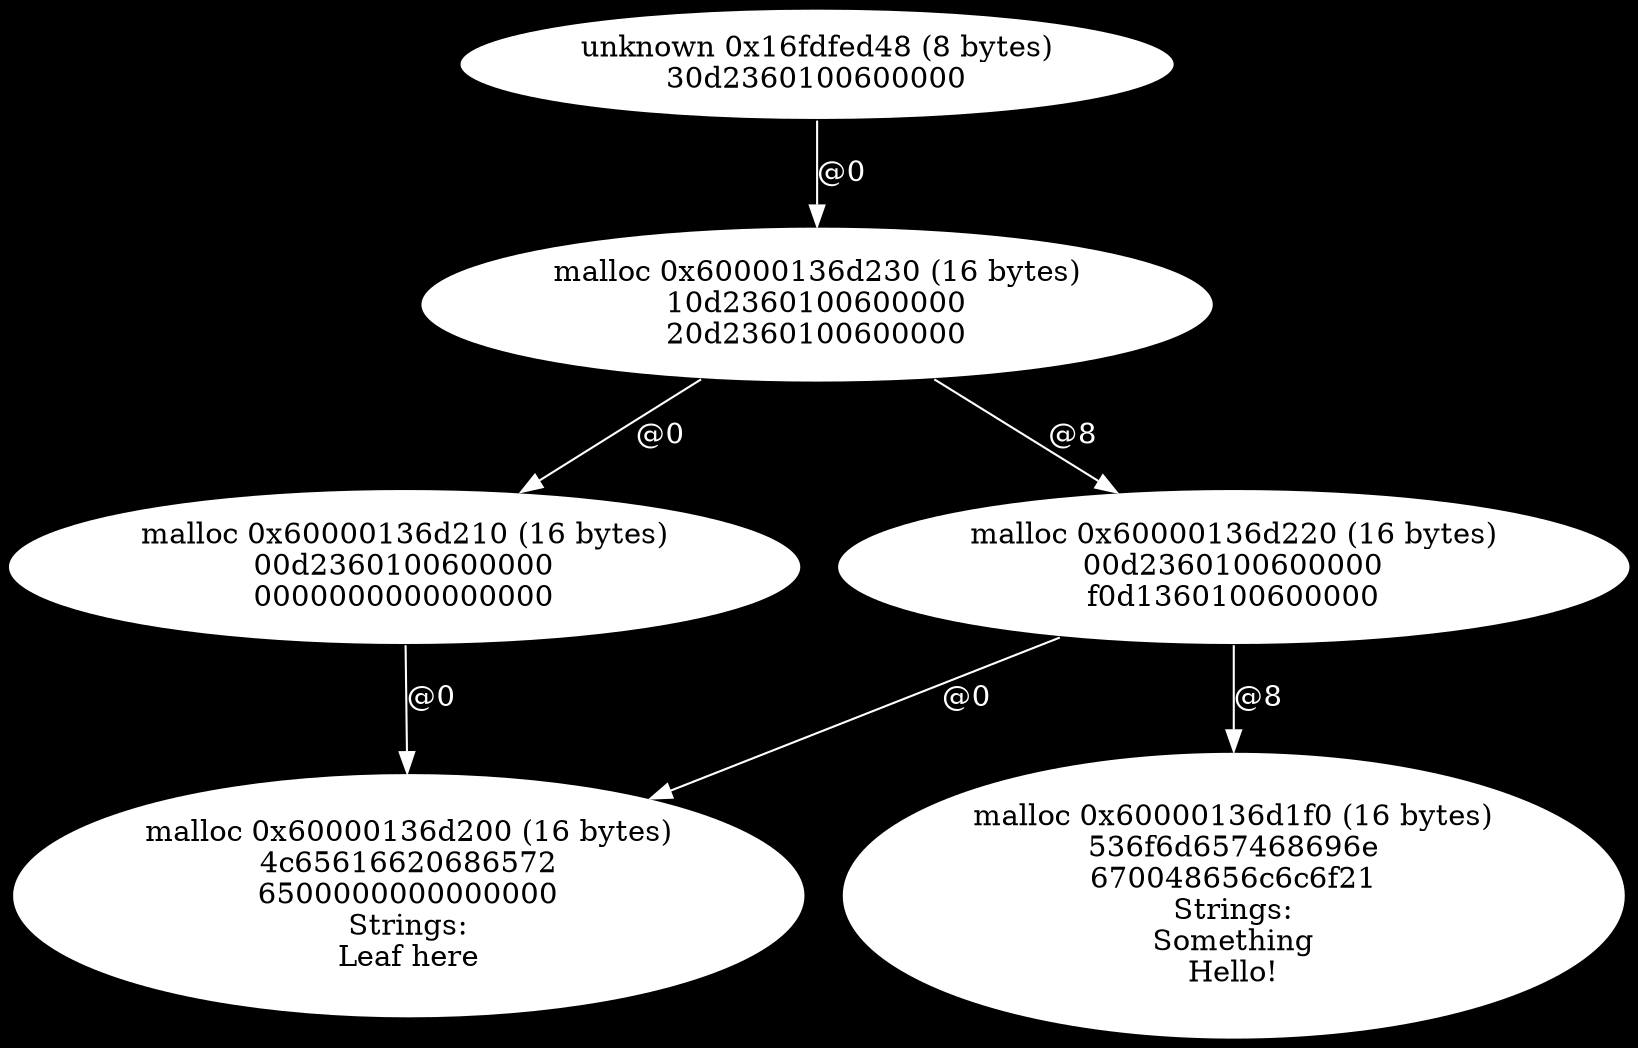 digraph memory_dump_graph {
graph [bgcolor=black]
_60000136d230 [style=filled] [fillcolor=white] [label="malloc 0x60000136d230 (16 bytes)
10d2360100600000
20d2360100600000"]
_60000136d230 -> _60000136d210 [color=white] [fontcolor=white] [label="@0"]
_60000136d230 -> _60000136d220 [color=white] [fontcolor=white] [label="@8"]
_60000136d220 [style=filled] [fillcolor=white] [label="malloc 0x60000136d220 (16 bytes)
00d2360100600000
f0d1360100600000"]
_60000136d220 -> _60000136d200 [color=white] [fontcolor=white] [label="@0"]
_60000136d220 -> _60000136d1f0 [color=white] [fontcolor=white] [label="@8"]
_60000136d1f0 [style=filled] [fillcolor=white] [label="malloc 0x60000136d1f0 (16 bytes)
536f6d657468696e
670048656c6c6f21
Strings:
Something
Hello!"]
_60000136d210 [style=filled] [fillcolor=white] [label="malloc 0x60000136d210 (16 bytes)
00d2360100600000
0000000000000000"]
_60000136d210 -> _60000136d200 [color=white] [fontcolor=white] [label="@0"]
_16fdfed48 [style=filled] [fillcolor=white] [label="unknown 0x16fdfed48 (8 bytes)
30d2360100600000"]
_16fdfed48 -> _60000136d230 [color=white] [fontcolor=white] [label="@0"]
_60000136d200 [style=filled] [fillcolor=white] [label="malloc 0x60000136d200 (16 bytes)
4c65616620686572
6500000000000000
Strings:
Leaf here"]
}
